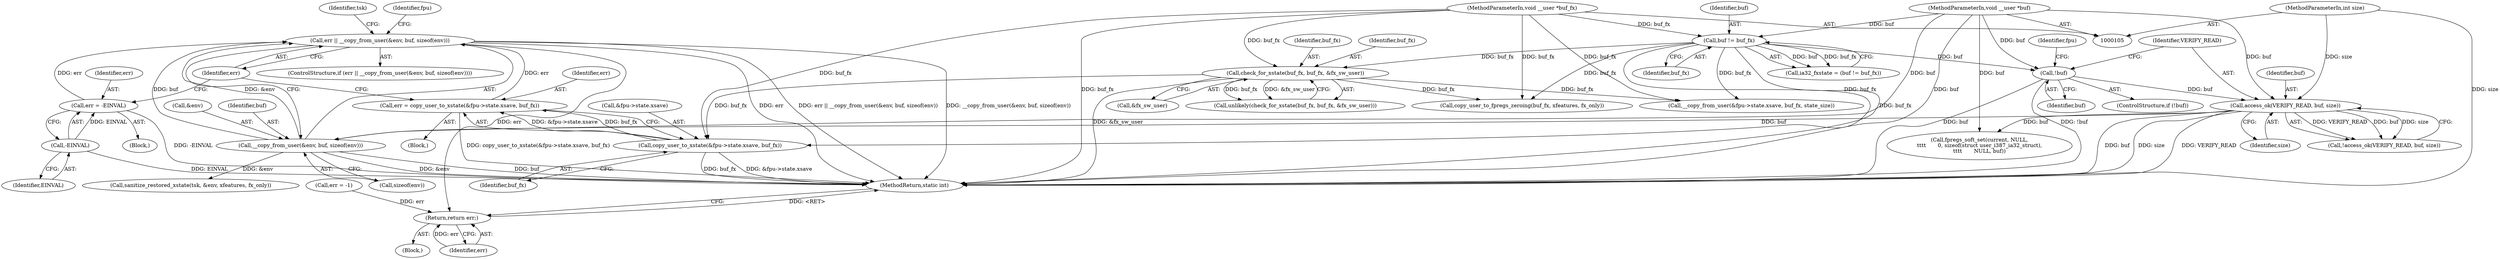 digraph "0_linux_814fb7bb7db5433757d76f4c4502c96fc53b0b5e_0@API" {
"1000265" [label="(Call,err || __copy_from_user(&env, buf, sizeof(env)))"];
"1000237" [label="(Call,err = copy_user_to_xstate(&fpu->state.xsave, buf_fx))"];
"1000239" [label="(Call,copy_user_to_xstate(&fpu->state.xsave, buf_fx))"];
"1000188" [label="(Call,check_for_xstate(buf_fx, buf_fx, &fx_sw_user))"];
"1000113" [label="(Call,buf != buf_fx)"];
"1000106" [label="(MethodParameterIn,void __user *buf)"];
"1000107" [label="(MethodParameterIn,void __user *buf_fx)"];
"1000260" [label="(Call,err = -EINVAL)"];
"1000262" [label="(Call,-EINVAL)"];
"1000267" [label="(Call,__copy_from_user(&env, buf, sizeof(env)))"];
"1000158" [label="(Call,access_ok(VERIFY_READ, buf, size))"];
"1000149" [label="(Call,!buf)"];
"1000108" [label="(MethodParameterIn,int size)"];
"1000302" [label="(Return,return err;)"];
"1000251" [label="(Call,__copy_from_user(&fpu->state.xsave, buf_fx, state_size))"];
"1000160" [label="(Identifier,buf)"];
"1000240" [label="(Call,&fpu->state.xsave)"];
"1000246" [label="(Identifier,buf_fx)"];
"1000268" [label="(Call,&env)"];
"1000157" [label="(Call,!access_ok(VERIFY_READ, buf, size))"];
"1000217" [label="(Block,)"];
"1000263" [label="(Identifier,EINVAL)"];
"1000150" [label="(Identifier,buf)"];
"1000288" [label="(Identifier,tsk)"];
"1000158" [label="(Call,access_ok(VERIFY_READ, buf, size))"];
"1000302" [label="(Return,return err;)"];
"1000191" [label="(Call,&fx_sw_user)"];
"1000111" [label="(Call,ia32_fxstate = (buf != buf_fx))"];
"1000261" [label="(Identifier,err)"];
"1000187" [label="(Call,unlikely(check_for_xstate(buf_fx, buf_fx, &fx_sw_user)))"];
"1000161" [label="(Identifier,size)"];
"1000115" [label="(Identifier,buf_fx)"];
"1000265" [label="(Call,err || __copy_from_user(&env, buf, sizeof(env)))"];
"1000320" [label="(MethodReturn,static int)"];
"1000303" [label="(Identifier,err)"];
"1000277" [label="(Identifier,fpu)"];
"1000271" [label="(Call,sizeof(env))"];
"1000108" [label="(MethodParameterIn,int size)"];
"1000266" [label="(Identifier,err)"];
"1000189" [label="(Identifier,buf_fx)"];
"1000148" [label="(ControlStructure,if (!buf))"];
"1000107" [label="(MethodParameterIn,void __user *buf_fx)"];
"1000236" [label="(Block,)"];
"1000188" [label="(Call,check_for_xstate(buf_fx, buf_fx, &fx_sw_user))"];
"1000281" [label="(Call,err = -1)"];
"1000264" [label="(ControlStructure,if (err || __copy_from_user(&env, buf, sizeof(env))))"];
"1000262" [label="(Call,-EINVAL)"];
"1000159" [label="(Identifier,VERIFY_READ)"];
"1000239" [label="(Call,copy_user_to_xstate(&fpu->state.xsave, buf_fx))"];
"1000149" [label="(Call,!buf)"];
"1000270" [label="(Identifier,buf)"];
"1000260" [label="(Call,err = -EINVAL)"];
"1000190" [label="(Identifier,buf_fx)"];
"1000113" [label="(Call,buf != buf_fx)"];
"1000173" [label="(Call,fpregs_soft_set(current, NULL,\n\t\t\t\t       0, sizeof(struct user_i387_ia32_struct),\n\t\t\t\t       NULL, buf))"];
"1000114" [label="(Identifier,buf)"];
"1000238" [label="(Identifier,err)"];
"1000308" [label="(Call,copy_user_to_fpregs_zeroing(buf_fx, xfeatures, fx_only))"];
"1000153" [label="(Identifier,fpu)"];
"1000287" [label="(Call,sanitize_restored_xstate(tsk, &env, xfeatures, fx_only))"];
"1000106" [label="(MethodParameterIn,void __user *buf)"];
"1000237" [label="(Call,err = copy_user_to_xstate(&fpu->state.xsave, buf_fx))"];
"1000267" [label="(Call,__copy_from_user(&env, buf, sizeof(env)))"];
"1000248" [label="(Block,)"];
"1000265" -> "1000264"  [label="AST: "];
"1000265" -> "1000266"  [label="CFG: "];
"1000265" -> "1000267"  [label="CFG: "];
"1000266" -> "1000265"  [label="AST: "];
"1000267" -> "1000265"  [label="AST: "];
"1000277" -> "1000265"  [label="CFG: "];
"1000288" -> "1000265"  [label="CFG: "];
"1000265" -> "1000320"  [label="DDG: err || __copy_from_user(&env, buf, sizeof(env))"];
"1000265" -> "1000320"  [label="DDG: __copy_from_user(&env, buf, sizeof(env))"];
"1000265" -> "1000320"  [label="DDG: err"];
"1000237" -> "1000265"  [label="DDG: err"];
"1000260" -> "1000265"  [label="DDG: err"];
"1000267" -> "1000265"  [label="DDG: &env"];
"1000267" -> "1000265"  [label="DDG: buf"];
"1000265" -> "1000302"  [label="DDG: err"];
"1000237" -> "1000236"  [label="AST: "];
"1000237" -> "1000239"  [label="CFG: "];
"1000238" -> "1000237"  [label="AST: "];
"1000239" -> "1000237"  [label="AST: "];
"1000266" -> "1000237"  [label="CFG: "];
"1000237" -> "1000320"  [label="DDG: copy_user_to_xstate(&fpu->state.xsave, buf_fx)"];
"1000239" -> "1000237"  [label="DDG: &fpu->state.xsave"];
"1000239" -> "1000237"  [label="DDG: buf_fx"];
"1000239" -> "1000246"  [label="CFG: "];
"1000240" -> "1000239"  [label="AST: "];
"1000246" -> "1000239"  [label="AST: "];
"1000239" -> "1000320"  [label="DDG: &fpu->state.xsave"];
"1000239" -> "1000320"  [label="DDG: buf_fx"];
"1000188" -> "1000239"  [label="DDG: buf_fx"];
"1000113" -> "1000239"  [label="DDG: buf_fx"];
"1000107" -> "1000239"  [label="DDG: buf_fx"];
"1000188" -> "1000187"  [label="AST: "];
"1000188" -> "1000191"  [label="CFG: "];
"1000189" -> "1000188"  [label="AST: "];
"1000190" -> "1000188"  [label="AST: "];
"1000191" -> "1000188"  [label="AST: "];
"1000187" -> "1000188"  [label="CFG: "];
"1000188" -> "1000320"  [label="DDG: &fx_sw_user"];
"1000188" -> "1000187"  [label="DDG: buf_fx"];
"1000188" -> "1000187"  [label="DDG: &fx_sw_user"];
"1000113" -> "1000188"  [label="DDG: buf_fx"];
"1000107" -> "1000188"  [label="DDG: buf_fx"];
"1000188" -> "1000251"  [label="DDG: buf_fx"];
"1000188" -> "1000308"  [label="DDG: buf_fx"];
"1000113" -> "1000111"  [label="AST: "];
"1000113" -> "1000115"  [label="CFG: "];
"1000114" -> "1000113"  [label="AST: "];
"1000115" -> "1000113"  [label="AST: "];
"1000111" -> "1000113"  [label="CFG: "];
"1000113" -> "1000320"  [label="DDG: buf_fx"];
"1000113" -> "1000111"  [label="DDG: buf"];
"1000113" -> "1000111"  [label="DDG: buf_fx"];
"1000106" -> "1000113"  [label="DDG: buf"];
"1000107" -> "1000113"  [label="DDG: buf_fx"];
"1000113" -> "1000149"  [label="DDG: buf"];
"1000113" -> "1000251"  [label="DDG: buf_fx"];
"1000113" -> "1000308"  [label="DDG: buf_fx"];
"1000106" -> "1000105"  [label="AST: "];
"1000106" -> "1000320"  [label="DDG: buf"];
"1000106" -> "1000149"  [label="DDG: buf"];
"1000106" -> "1000158"  [label="DDG: buf"];
"1000106" -> "1000173"  [label="DDG: buf"];
"1000106" -> "1000267"  [label="DDG: buf"];
"1000107" -> "1000105"  [label="AST: "];
"1000107" -> "1000320"  [label="DDG: buf_fx"];
"1000107" -> "1000251"  [label="DDG: buf_fx"];
"1000107" -> "1000308"  [label="DDG: buf_fx"];
"1000260" -> "1000248"  [label="AST: "];
"1000260" -> "1000262"  [label="CFG: "];
"1000261" -> "1000260"  [label="AST: "];
"1000262" -> "1000260"  [label="AST: "];
"1000266" -> "1000260"  [label="CFG: "];
"1000260" -> "1000320"  [label="DDG: -EINVAL"];
"1000262" -> "1000260"  [label="DDG: EINVAL"];
"1000262" -> "1000263"  [label="CFG: "];
"1000263" -> "1000262"  [label="AST: "];
"1000262" -> "1000320"  [label="DDG: EINVAL"];
"1000267" -> "1000271"  [label="CFG: "];
"1000268" -> "1000267"  [label="AST: "];
"1000270" -> "1000267"  [label="AST: "];
"1000271" -> "1000267"  [label="AST: "];
"1000267" -> "1000320"  [label="DDG: &env"];
"1000267" -> "1000320"  [label="DDG: buf"];
"1000158" -> "1000267"  [label="DDG: buf"];
"1000267" -> "1000287"  [label="DDG: &env"];
"1000158" -> "1000157"  [label="AST: "];
"1000158" -> "1000161"  [label="CFG: "];
"1000159" -> "1000158"  [label="AST: "];
"1000160" -> "1000158"  [label="AST: "];
"1000161" -> "1000158"  [label="AST: "];
"1000157" -> "1000158"  [label="CFG: "];
"1000158" -> "1000320"  [label="DDG: VERIFY_READ"];
"1000158" -> "1000320"  [label="DDG: buf"];
"1000158" -> "1000320"  [label="DDG: size"];
"1000158" -> "1000157"  [label="DDG: VERIFY_READ"];
"1000158" -> "1000157"  [label="DDG: buf"];
"1000158" -> "1000157"  [label="DDG: size"];
"1000149" -> "1000158"  [label="DDG: buf"];
"1000108" -> "1000158"  [label="DDG: size"];
"1000158" -> "1000173"  [label="DDG: buf"];
"1000149" -> "1000148"  [label="AST: "];
"1000149" -> "1000150"  [label="CFG: "];
"1000150" -> "1000149"  [label="AST: "];
"1000153" -> "1000149"  [label="CFG: "];
"1000159" -> "1000149"  [label="CFG: "];
"1000149" -> "1000320"  [label="DDG: !buf"];
"1000149" -> "1000320"  [label="DDG: buf"];
"1000108" -> "1000105"  [label="AST: "];
"1000108" -> "1000320"  [label="DDG: size"];
"1000302" -> "1000217"  [label="AST: "];
"1000302" -> "1000303"  [label="CFG: "];
"1000303" -> "1000302"  [label="AST: "];
"1000320" -> "1000302"  [label="CFG: "];
"1000302" -> "1000320"  [label="DDG: <RET>"];
"1000303" -> "1000302"  [label="DDG: err"];
"1000281" -> "1000302"  [label="DDG: err"];
}
